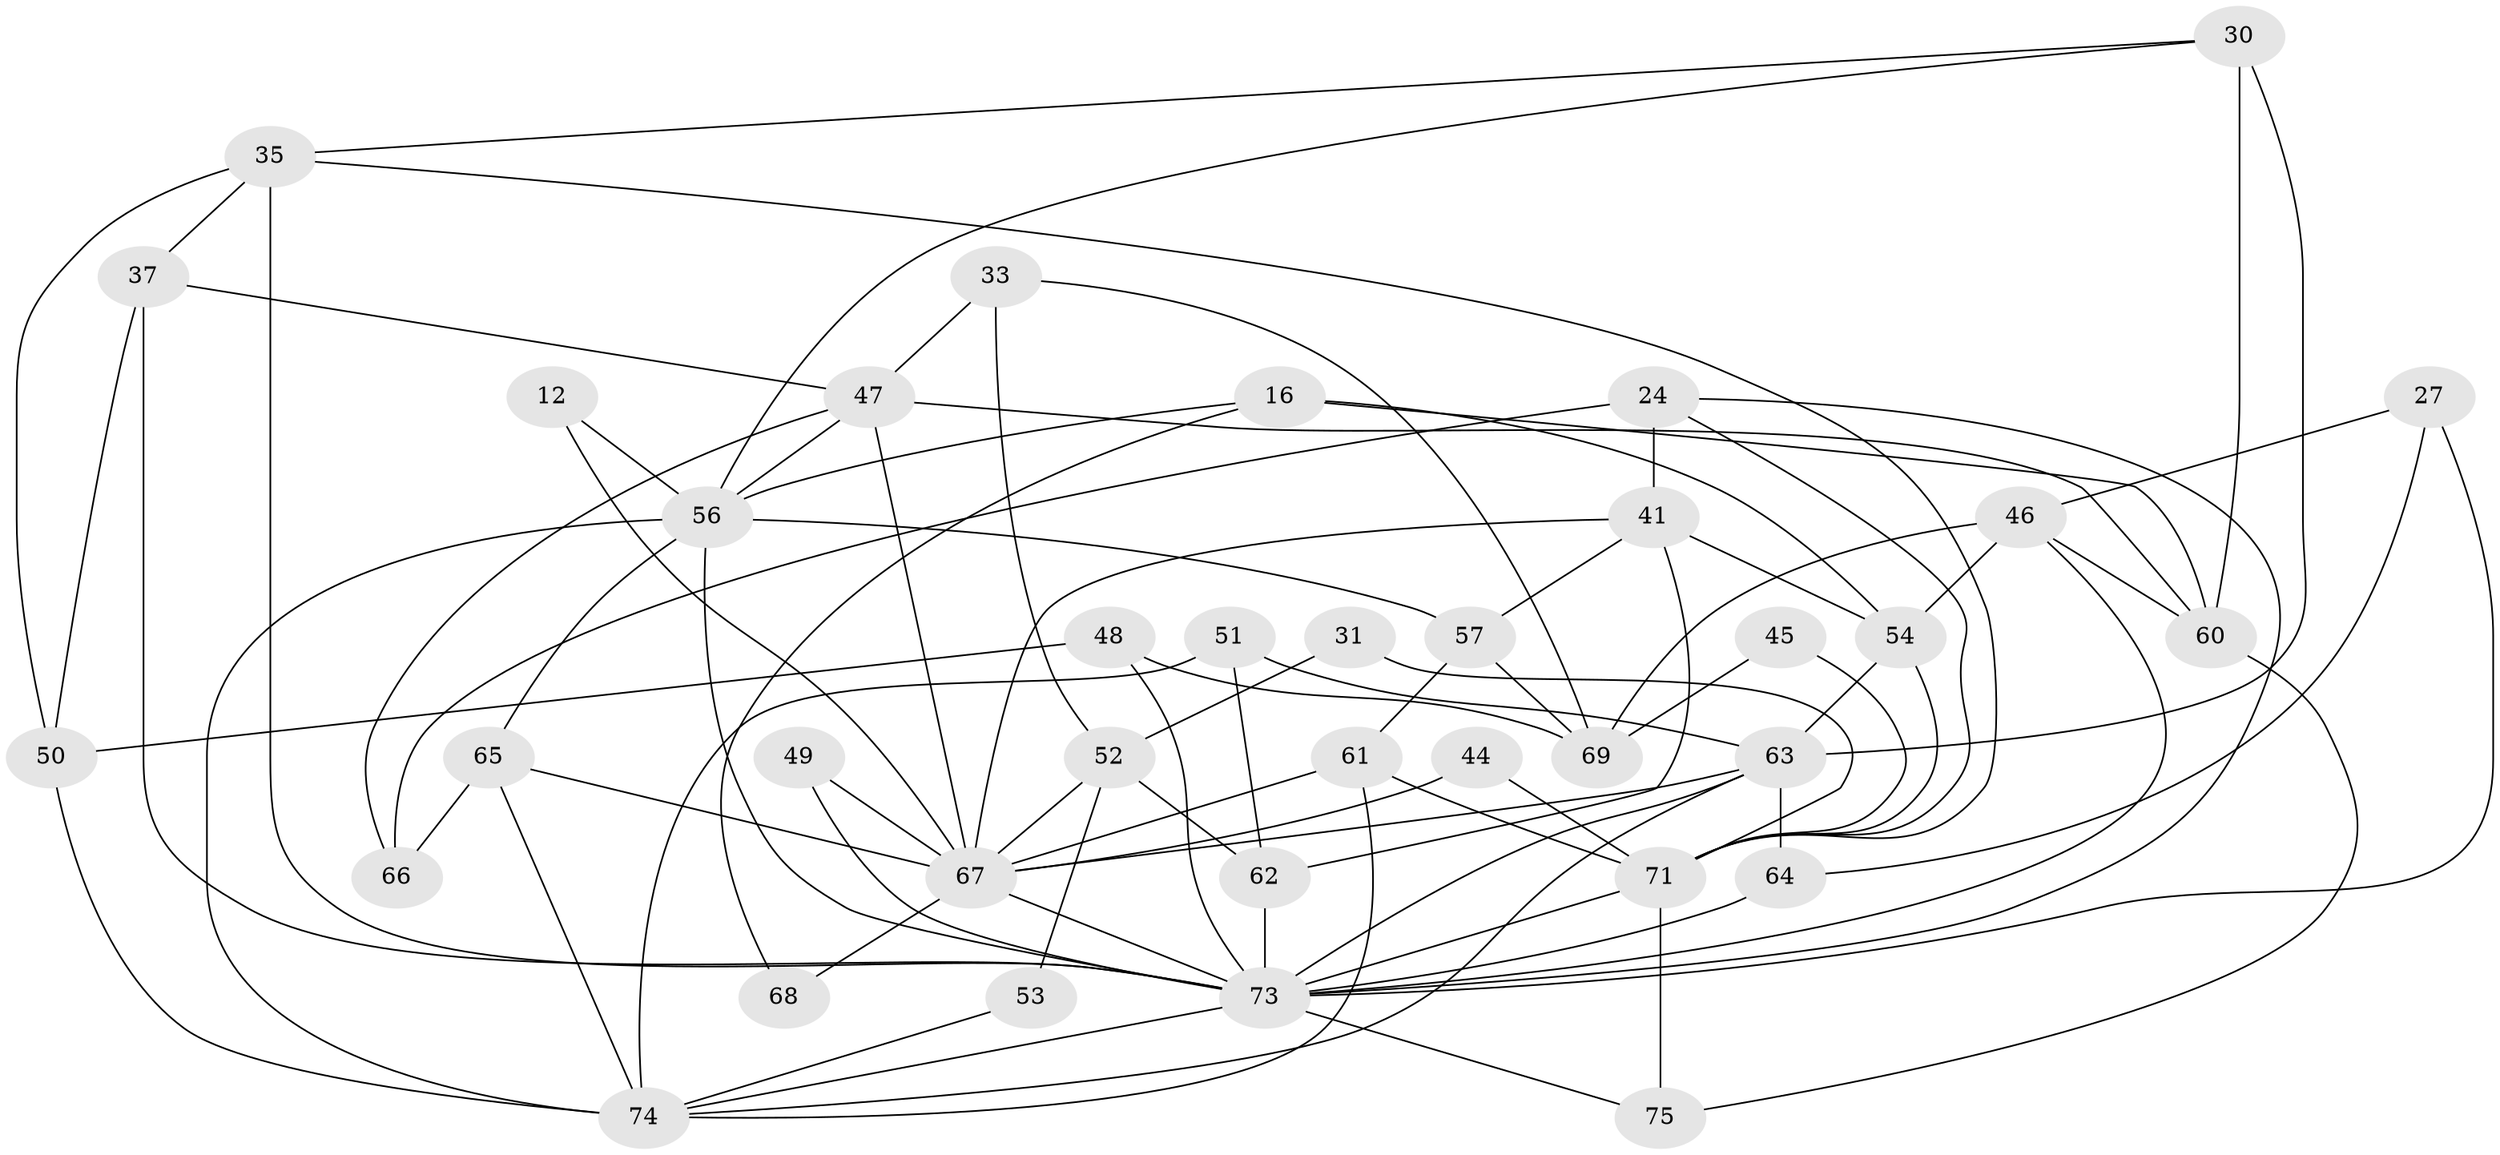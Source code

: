 // original degree distribution, {5: 0.22666666666666666, 3: 0.28, 6: 0.06666666666666667, 4: 0.24, 9: 0.013333333333333334, 2: 0.13333333333333333, 7: 0.04}
// Generated by graph-tools (version 1.1) at 2025/48/03/09/25 04:48:57]
// undirected, 37 vertices, 85 edges
graph export_dot {
graph [start="1"]
  node [color=gray90,style=filled];
  12;
  16;
  24;
  27;
  30 [super="+7"];
  31;
  33;
  35 [super="+22"];
  37;
  41 [super="+39"];
  44;
  45;
  46;
  47 [super="+21"];
  48 [super="+25"];
  49;
  50;
  51 [super="+40"];
  52;
  53;
  54 [super="+14"];
  56 [super="+32"];
  57 [super="+2+55"];
  60 [super="+29"];
  61 [super="+43+38"];
  62;
  63 [super="+42+28"];
  64 [super="+58"];
  65;
  66;
  67 [super="+18+20"];
  68;
  69;
  71 [super="+36"];
  73 [super="+9+72+70+15"];
  74 [super="+5+23+19+13"];
  75 [super="+34"];
  12 -- 56;
  12 -- 67 [weight=2];
  16 -- 68;
  16 -- 54;
  16 -- 56;
  16 -- 60;
  24 -- 41 [weight=2];
  24 -- 66;
  24 -- 73;
  24 -- 71;
  27 -- 46;
  27 -- 64 [weight=2];
  27 -- 73 [weight=2];
  30 -- 35;
  30 -- 56;
  30 -- 60;
  30 -- 63 [weight=2];
  31 -- 71;
  31 -- 52;
  33 -- 69;
  33 -- 52;
  33 -- 47;
  35 -- 71;
  35 -- 50;
  35 -- 73;
  35 -- 37;
  37 -- 47;
  37 -- 50;
  37 -- 73 [weight=3];
  41 -- 67;
  41 -- 62;
  41 -- 57;
  41 -- 54;
  44 -- 67;
  44 -- 71;
  45 -- 69;
  45 -- 71;
  46 -- 54;
  46 -- 60;
  46 -- 69;
  46 -- 73;
  47 -- 66;
  47 -- 67 [weight=2];
  47 -- 60;
  47 -- 56;
  48 -- 69;
  48 -- 73;
  48 -- 50;
  49 -- 67;
  49 -- 73;
  50 -- 74;
  51 -- 62;
  51 -- 63;
  51 -- 74 [weight=3];
  52 -- 67;
  52 -- 53;
  52 -- 62;
  53 -- 74;
  54 -- 71;
  54 -- 63;
  56 -- 74 [weight=2];
  56 -- 65;
  56 -- 73;
  56 -- 57;
  57 -- 69;
  57 -- 61 [weight=2];
  60 -- 75;
  61 -- 74 [weight=4];
  61 -- 67 [weight=2];
  61 -- 71 [weight=2];
  62 -- 73;
  63 -- 73 [weight=2];
  63 -- 67;
  63 -- 64;
  63 -- 74;
  64 -- 73 [weight=3];
  65 -- 66;
  65 -- 74 [weight=2];
  65 -- 67 [weight=3];
  67 -- 73 [weight=3];
  67 -- 68;
  71 -- 73;
  71 -- 75 [weight=2];
  73 -- 74;
  73 -- 75;
}

